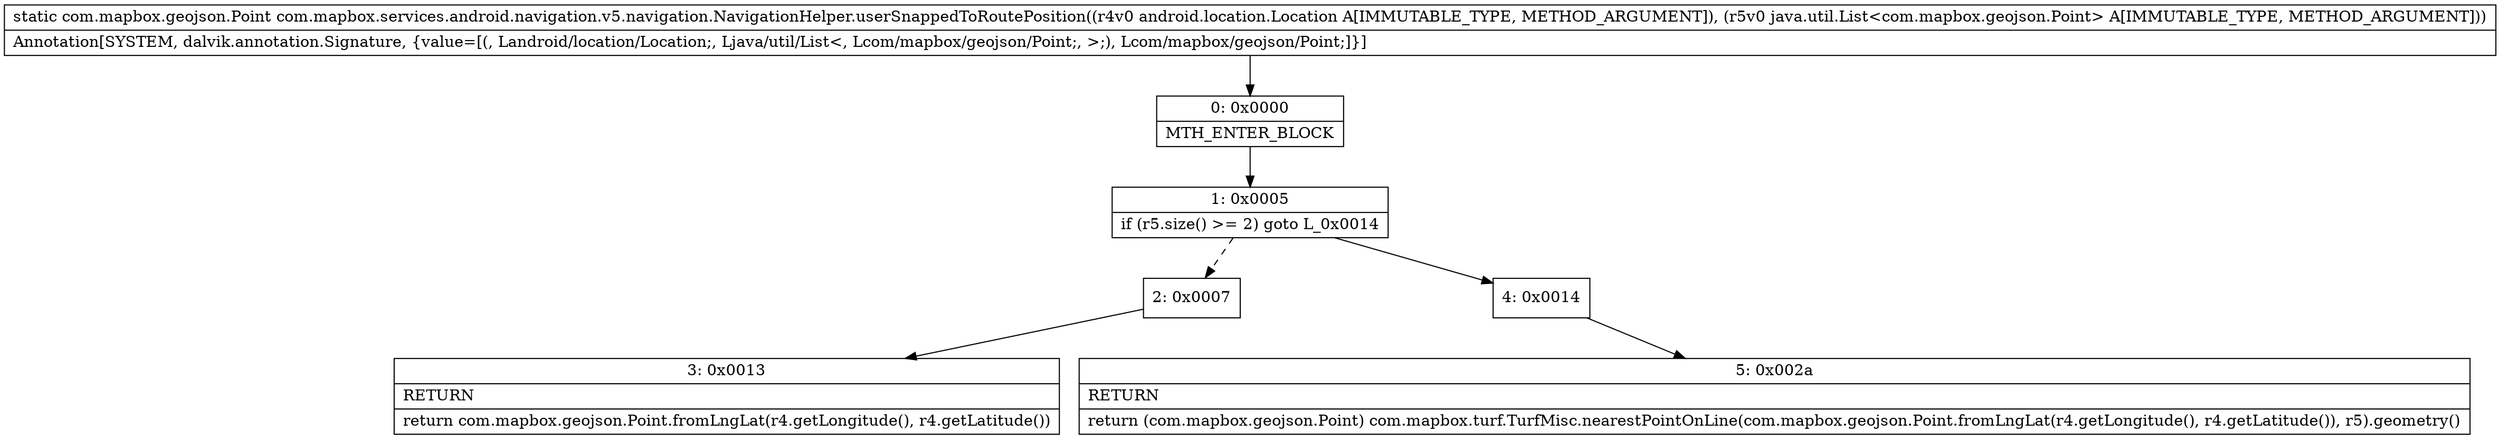 digraph "CFG forcom.mapbox.services.android.navigation.v5.navigation.NavigationHelper.userSnappedToRoutePosition(Landroid\/location\/Location;Ljava\/util\/List;)Lcom\/mapbox\/geojson\/Point;" {
Node_0 [shape=record,label="{0\:\ 0x0000|MTH_ENTER_BLOCK\l}"];
Node_1 [shape=record,label="{1\:\ 0x0005|if (r5.size() \>= 2) goto L_0x0014\l}"];
Node_2 [shape=record,label="{2\:\ 0x0007}"];
Node_3 [shape=record,label="{3\:\ 0x0013|RETURN\l|return com.mapbox.geojson.Point.fromLngLat(r4.getLongitude(), r4.getLatitude())\l}"];
Node_4 [shape=record,label="{4\:\ 0x0014}"];
Node_5 [shape=record,label="{5\:\ 0x002a|RETURN\l|return (com.mapbox.geojson.Point) com.mapbox.turf.TurfMisc.nearestPointOnLine(com.mapbox.geojson.Point.fromLngLat(r4.getLongitude(), r4.getLatitude()), r5).geometry()\l}"];
MethodNode[shape=record,label="{static com.mapbox.geojson.Point com.mapbox.services.android.navigation.v5.navigation.NavigationHelper.userSnappedToRoutePosition((r4v0 android.location.Location A[IMMUTABLE_TYPE, METHOD_ARGUMENT]), (r5v0 java.util.List\<com.mapbox.geojson.Point\> A[IMMUTABLE_TYPE, METHOD_ARGUMENT]))  | Annotation[SYSTEM, dalvik.annotation.Signature, \{value=[(, Landroid\/location\/Location;, Ljava\/util\/List\<, Lcom\/mapbox\/geojson\/Point;, \>;), Lcom\/mapbox\/geojson\/Point;]\}]\l}"];
MethodNode -> Node_0;
Node_0 -> Node_1;
Node_1 -> Node_2[style=dashed];
Node_1 -> Node_4;
Node_2 -> Node_3;
Node_4 -> Node_5;
}

